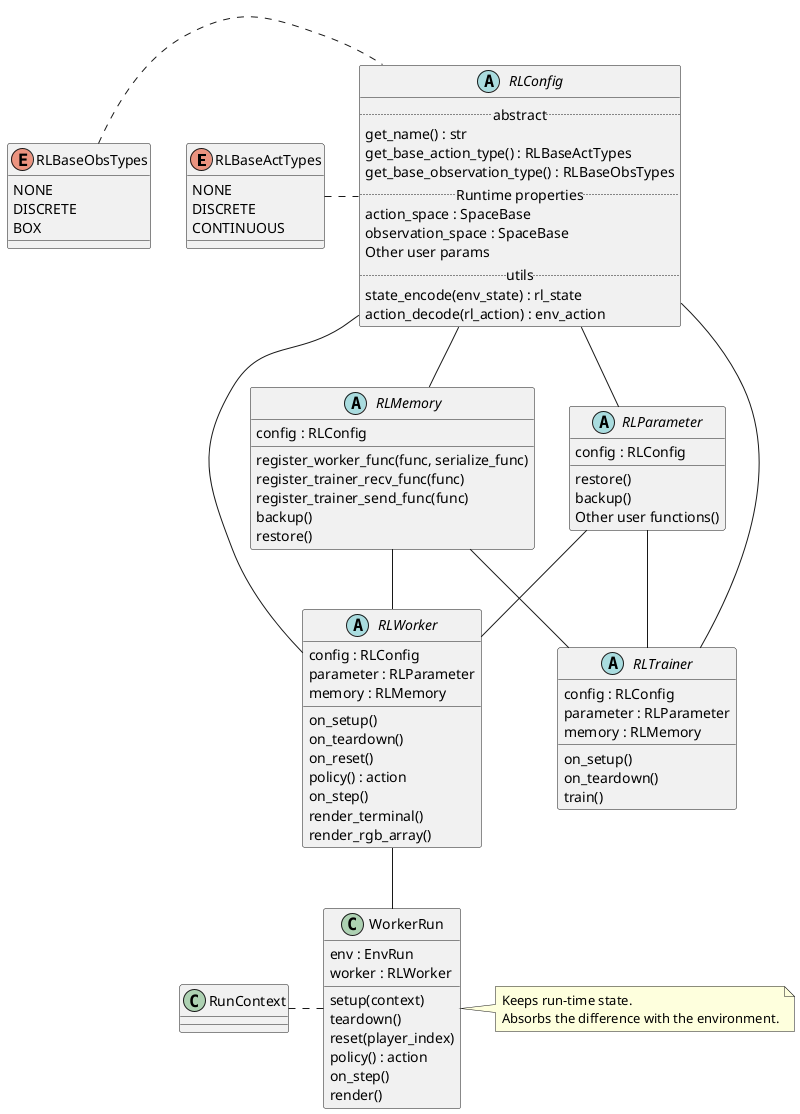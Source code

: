 @startuml class_rl

enum RLBaseActTypes {
    NONE
    DISCRETE
    CONTINUOUS
}

enum RLBaseObsTypes {
    NONE
    DISCRETE
    BOX
}

abstract RLConfig {
    .. abstract ..
    get_name() : str
    get_base_action_type() : RLBaseActTypes
    get_base_observation_type() : RLBaseObsTypes
    .. Runtime properties ..
    action_space : SpaceBase
    observation_space : SpaceBase
    Other user params
    .. utils ..
    state_encode(env_state) : rl_state
    action_decode(rl_action) : env_action
}


abstract RLMemory {
    config : RLConfig
    register_worker_func(func, serialize_func)
    register_trainer_recv_func(func)
    register_trainer_send_func(func)
    backup()
    restore()
}


abstract RLParameter {
    config : RLConfig
    restore()
    backup()
    Other user functions()
}


abstract RLTrainer {
    config : RLConfig
    parameter : RLParameter
    memory : RLMemory
    on_setup()
    on_teardown()
    train()
}


abstract RLWorker {
    config : RLConfig
    parameter : RLParameter
    memory : RLMemory
    on_setup()
    on_teardown()
    on_reset()
    policy() : action
    on_step()
    render_terminal()
    render_rgb_array()
}
RLWorker -- WorkerRun


class RunContext {}
class WorkerRun {
    env : EnvRun
    worker : RLWorker
    setup(context)
    teardown()
    reset(player_index)
    policy() : action
    on_step()
    render()

}
note "Keeps run-time state.\nAbsorbs the difference with the environment." as WorkerRunMemo
WorkerRun . WorkerRunMemo
RunContext . WorkerRun

RLBaseActTypes . RLConfig
RLBaseObsTypes . RLConfig

RLConfig --- RLWorker
RLConfig --- RLTrainer
RLConfig -- RLParameter
RLConfig -- RLMemory

RLParameter -- RLWorker
RLParameter -- RLTrainer
RLMemory -- RLWorker
RLMemory -- RLTrainer

@enduml